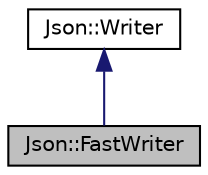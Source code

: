 digraph "Json::FastWriter"
{
 // LATEX_PDF_SIZE
  edge [fontname="Helvetica",fontsize="10",labelfontname="Helvetica",labelfontsize="10"];
  node [fontname="Helvetica",fontsize="10",shape=record];
  Node1 [label="Json::FastWriter",height=0.2,width=0.4,color="black", fillcolor="grey75", style="filled", fontcolor="black",tooltip="Outputs a Value in JSON format without formatting (not human friendly)."];
  Node2 -> Node1 [dir="back",color="midnightblue",fontsize="10",style="solid",fontname="Helvetica"];
  Node2 [label="Json::Writer",height=0.2,width=0.4,color="black", fillcolor="white", style="filled",URL="$classJson_1_1Writer.html",tooltip="Abstract class for writers."];
}
